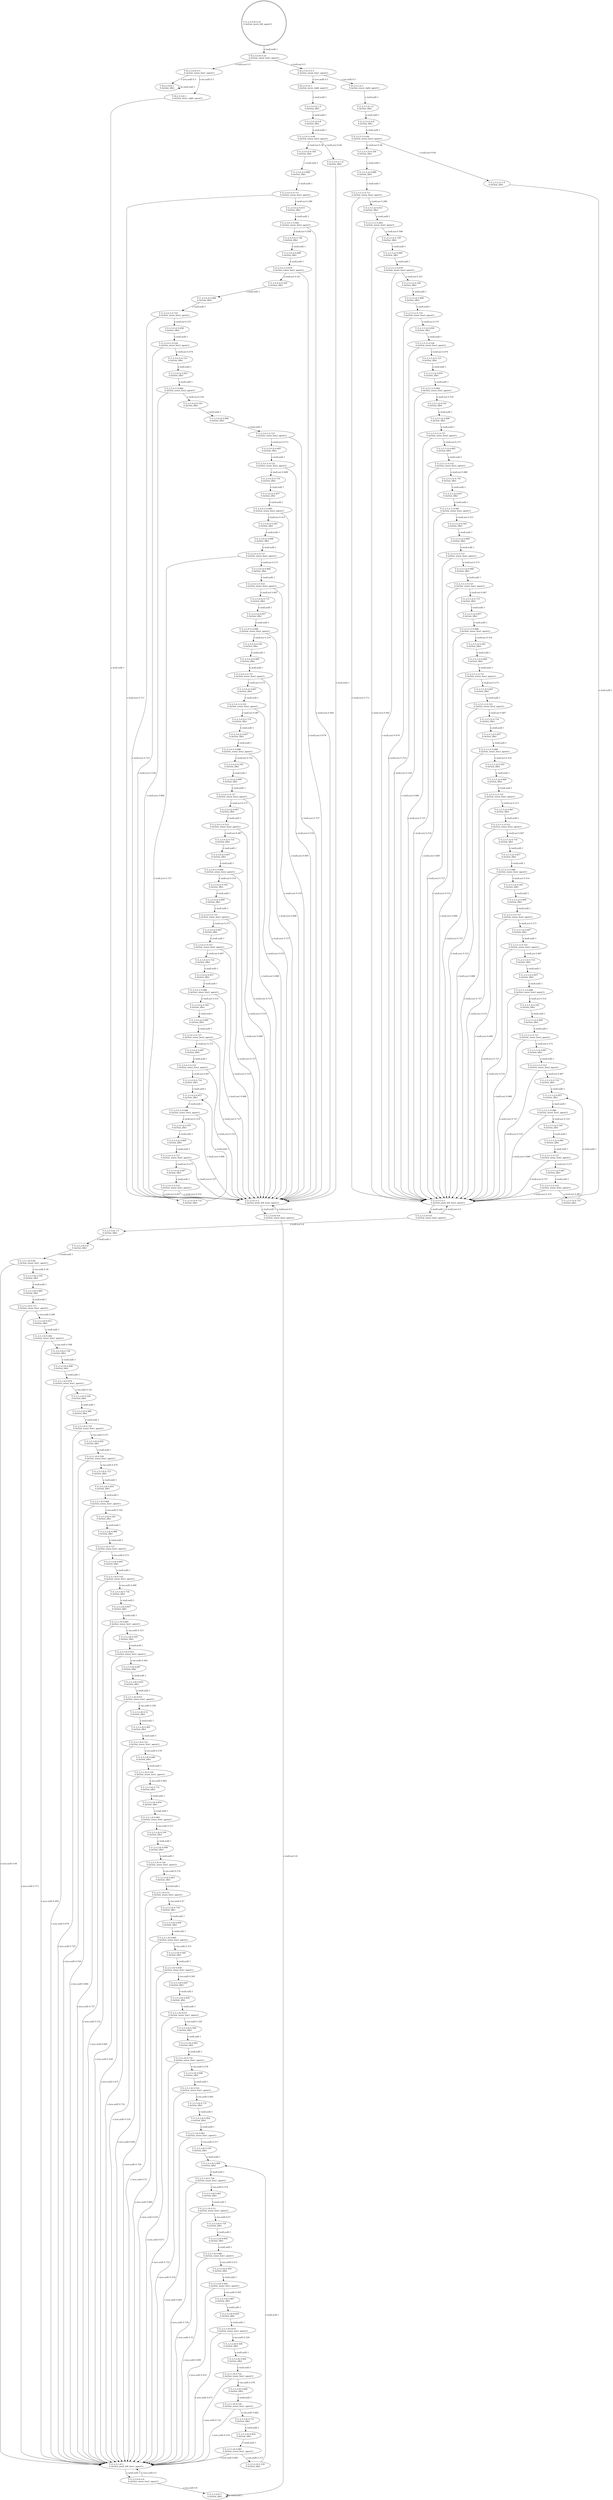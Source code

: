 digraph "G" {
root [label="Y (1,2,5,0,0) 0.25\lA (action_move_left_agent1)\l", labeljust="l", shape=doublecircle];
x0row61 [label="Y (1,2,5,1,0) 1\lA (action_push_left_box1_agent1)\l"];
x0row62 [label="Y (1,2,5,5,0) 0.556\lA (action_idle)\l"];
x0row53 [label="Y (1,2,5,1,0) 0.64\lA (action_sense_box1_agent1)\l"];
x0row1198 [label="Y (1,2,5,0,1) 0.533\lA (action_sense_box2_agent1)\l"];
x0row1202 [label="Y (1,2,5,0,5) 0.715\lA (action_idle)\l"];
x0row1215 [label="Y (1,2,5,0,2) 0.857\lA (action_idle)\l"];
x0row1120 [label="Y (1,2,5,0,1) 0.532\lA (action_sense_box2_agent1)\l"];
x0row1124 [label="Y (1,2,5,0,5) 0.716\lA (action_idle)\l"];
x0row73 [label="Y (1,2,5,0,0) 0.8\lA (action_sense_box1_agent1)\l"];
x0row1227 [label="Y (1,2,5,0,1) 0.686\lA (action_sense_box2_agent1)\l"];
x0row1231 [label="Y (1,2,5,0,2) 0.545\lA (action_idle)\l"];
x0row1244 [label="Y (1,2,5,0,2) 0.909\lA (action_idle)\l"];
x0row1 [label="Y (0,2,5,0,0) 0.25\lA (action_sense_box2_agent1)\l"];
x0row42 [label="Y (1,2,5,5,0) 1.0\lA (action_idle)\l"];
x0row43 [label="Y (1,2,5,2,0) 0.8\lA (action_idle)\l"];
x0row1280 [label="Y (1,2,5,0,5) 0.714\lA (action_idle)\l"];
x0row1293 [label="Y (1,2,5,0,2) 0.857\lA (action_idle)\l"];
x0row1305 [label="Y (1,2,5,0,1) 0.686\lA (action_sense_box2_agent1)\l"];
x0row1309 [label="Y (1,2,5,0,2) 0.545\lA (action_idle)\l"];
x0row1256 [label="Y (1,2,5,0,1) 0.727\lA (action_sense_box2_agent1)\l"];
x0row1260 [label="Y (1,2,5,0,2) 0.667\lA (action_idle)\l"];
x0row1276 [label="Y (1,2,5,0,1) 0.533\lA (action_sense_box2_agent1)\l"];
x0row133 [label="Y (1,2,5,5,0) 0.758\lA (action_idle)\l"];
x0row142 [label="Y (1,2,5,2,0) 0.848\lA (action_idle)\l"];
x0row679 [label="Y (1,2,5,2,0) 0.663\lA (action_idle)\l"];
x0row691 [label="Y (1,2,5,1,0) 0.53\lA (action_sense_box1_agent1)\l"];
x0row289 [label="Y (1,2,5,5,0) 0.716\lA (action_idle)\l"];
x0row298 [label="Y (1,2,5,2,0) 0.857\lA (action_idle)\l"];
x0row1322 [label="Y (1,2,5,0,2) 0.909\lA (action_idle)\l"];
x0row1334 [label="Y (1,2,5,0,1) 0.727\lA (action_sense_box2_agent1)\l"];
x0row1338 [label="Y (1,2,5,0,2) 0.667\lA (action_idle)\l"];
x0row1354 [label="Y (1,2,5,0,1) 0.533\lA (action_sense_box2_agent1)\l"];
x0row1358 [label="Y (1,2,5,0,5) 0.714\lA (action_idle)\l"];
x0row1371 [label="Y (1,2,5,0,2) 0.857\lA (action_idle)\l"];
x0row1383 [label="Y (1,2,5,0,1) 0.686\lA (action_sense_box2_agent1)\l"];
x0row1387 [label="Y (1,2,5,0,2) 0.545\lA (action_idle)\l"];
x0row1400 [label="Y (1,2,5,0,2) 0.909\lA (action_idle)\l"];
x0row1412 [label="Y (1,2,5,0,1) 0.727\lA (action_sense_box2_agent1)\l"];
x0row1416 [label="Y (1,2,5,0,2) 0.667\lA (action_idle)\l"];
x0row1432 [label="Y (1,2,5,0,1) 0.533\lA (action_sense_box2_agent1)\l"];
x0row1436 [label="Y (1,2,5,0,5) 0.714\lA (action_idle)\l"];
x0row1449 [label="Y (1,2,5,0,2) 0.857\lA (action_idle)\l"];
x0row1461 [label="Y (1,2,5,0,1) 0.686\lA (action_sense_box2_agent1)\l"];
x0row1465 [label="Y (1,2,5,0,2) 0.545\lA (action_idle)\l"];
x0row1478 [label="Y (1,2,5,0,2) 0.909\lA (action_idle)\l"];
x0row1490 [label="Y (1,2,5,0,1) 0.727\lA (action_sense_box2_agent1)\l"];
x0row1494 [label="Y (1,2,5,0,2) 0.667\lA (action_idle)\l"];
x0row1510 [label="Y (1,2,5,0,1) 0.533\lA (action_sense_box2_agent1)\l"];
x0row1514 [label="Y (1,2,5,0,5) 0.714\lA (action_idle)\l"];
x0row1527 [label="Y (1,2,5,0,2) 0.857\lA (action_idle)\l"];
x0row1538 [label="Y (1,2,5,0,1) 0.686\lA (action_sense_box2_agent1)\l"];
x0row1542 [label="Y (1,2,5,0,2) 0.545\lA (action_idle)\l"];
x0row1555 [label="Y (1,2,5,0,2) 0.909\lA (action_idle)\l"];
x0row1566 [label="Y (1,2,5,0,1) 0.727\lA (action_sense_box2_agent1)\l"];
x0row1570 [label="Y (1,2,5,0,2) 0.667\lA (action_idle)\l"];
x0row1585 [label="Y (1,2,5,0,1) 0.533\lA (action_sense_box2_agent1)\l"];
x0row1589 [label="Y (1,2,5,0,5) 0.714\lA (action_idle)\l"];
x0row1613 [label="Y (1,2,5,5,5) 1.0\lA (action_idle)\l"];
x0row1618 [label="Y (1,2,5,5,2) 0.8\lA (action_idle)\l"];
x0row1629 [label="Y (1,2,5,5,1) 0.64\lA (action_sense_box2_agent1)\l"];
x0row1634 [label="Y (1,2,5,5,1) 1\lA (action_push_left_box2_agent1)\l"];
x0row1635 [label="Y (1,2,5,5,5) 0.556\lA (action_idle)\l"];
x0row1680 [label="Y (1,2,5,5,1) 0.711\lA (action_sense_box2_agent1)\l"];
x0row1721 [label="Y (1,2,5,5,2) 0.848\lA (action_idle)\l"];
x0row1734 [label="Y (1,2,5,5,1) 0.679\lA (action_sense_box2_agent1)\l"];
x0row1739 [label="Y (1,2,5,5,2) 0.528\lA (action_idle)\l"];
x0row1685 [label="Y (1,2,5,5,2) 0.615\lA (action_idle)\l"];
x0row1702 [label="Y (1,2,5,5,1) 0.492\lA (action_sense_box2_agent1)\l"];
x0row1707 [label="Y (1,2,5,5,5) 0.758\lA (action_idle)\l"];
x0row1649 [label="Y (1,2,5,5,0) 0.8\lA (action_sense_box2_agent1)\l"];
x0row1667 [label="Y (1,2,5,5,2) 0.889\lA (action_idle)\l"];
x0row1753 [label="Y (1,2,5,5,2) 0.906\lA (action_idle)\l"];
x0row1766 [label="Y (1,2,5,5,1) 0.725\lA (action_sense_box2_agent1)\l"];
x0row1771 [label="Y (1,2,5,5,2) 0.658\lA (action_idle)\l"];
x0row1788 [label="Y (1,2,5,5,1) 0.526\lA (action_sense_box2_agent1)\l"];
x0row1807 [label="Y (1,2,5,5,2) 0.855\lA (action_idle)\l"];
x0row1820 [label="Y (1,2,5,5,1) 0.684\lA (action_sense_box2_agent1)\l"];
x0row1852 [label="Y (1,2,5,5,1) 0.727\lA (action_sense_box2_agent1)\l"];
x0row1857 [label="Y (1,2,5,5,2) 0.665\lA (action_idle)\l"];
x0row1874 [label="Y (1,2,5,5,1) 0.532\lA (action_sense_box2_agent1)\l"];
x0row1879 [label="Y (1,2,5,5,5) 0.716\lA (action_idle)\l"];
x0row1825 [label="Y (1,2,5,5,2) 0.542\lA (action_idle)\l"];
x0row1839 [label="Y (1,2,5,5,2) 0.908\lA (action_idle)\l"];
x0row1793 [label="Y (1,2,5,5,5) 0.723\lA (action_idle)\l"];
x0row1893 [label="Y (1,2,5,5,2) 0.857\lA (action_idle)\l"];
x0row1906 [label="Y (1,2,5,5,1) 0.685\lA (action_sense_box2_agent1)\l"];
x0row1911 [label="Y (1,2,5,5,2) 0.545\lA (action_idle)\l"];
x0row1960 [label="Y (1,2,5,5,1) 0.533\lA (action_sense_box2_agent1)\l"];
x0row1992 [label="Y (1,2,5,5,1) 0.686\lA (action_sense_box2_agent1)\l"];
x0row1997 [label="Y (1,2,5,5,2) 0.545\lA (action_idle)\l"];
x0row2011 [label="Y (1,2,5,5,2) 0.909\lA (action_idle)\l"];
x0row2024 [label="Y (1,2,5,5,1) 0.727\lA (action_sense_box2_agent1)\l"];
x0row1965 [label="Y (1,2,5,5,5) 0.715\lA (action_idle)\l"];
x0row1979 [label="Y (1,2,5,5,2) 0.857\lA (action_idle)\l"];
x0row1925 [label="Y (1,2,5,5,2) 0.909\lA (action_idle)\l"];
x0row1938 [label="Y (1,2,5,5,1) 0.727\lA (action_sense_box2_agent1)\l"];
x0row1943 [label="Y (1,2,5,5,2) 0.666\lA (action_idle)\l"];
x0row2029 [label="Y (1,2,5,5,2) 0.667\lA (action_idle)\l"];
x0row2046 [label="Y (1,2,5,5,1) 0.533\lA (action_sense_box2_agent1)\l"];
x0row2065 [label="Y (1,2,5,5,2) 0.857\lA (action_idle)\l"];
x0row2078 [label="Y (1,2,5,5,1) 0.686\lA (action_sense_box2_agent1)\l"];
x0row2083 [label="Y (1,2,5,5,2) 0.545\lA (action_idle)\l"];
x0row2132 [label="Y (1,2,5,5,1) 0.533\lA (action_sense_box2_agent1)\l"];
x0row2164 [label="Y (1,2,5,5,1) 0.686\lA (action_sense_box2_agent1)\l"];
x0row2169 [label="Y (1,2,5,5,2) 0.545\lA (action_idle)\l"];
x0row2183 [label="Y (1,2,5,5,2) 0.909\lA (action_idle)\l"];
x0row2196 [label="Y (1,2,5,5,1) 0.727\lA (action_sense_box2_agent1)\l"];
x0row2137 [label="Y (1,2,5,5,5) 0.714\lA (action_idle)\l"];
x0row2151 [label="Y (1,2,5,5,2) 0.857\lA (action_idle)\l"];
x0row2097 [label="Y (1,2,5,5,2) 0.909\lA (action_idle)\l"];
x0row2110 [label="Y (1,2,5,5,1) 0.727\lA (action_sense_box2_agent1)\l"];
x0row2115 [label="Y (1,2,5,5,2) 0.667\lA (action_idle)\l"];
x0row2201 [label="Y (1,2,5,5,2) 0.667\lA (action_idle)\l"];
x0row2218 [label="Y (1,2,5,5,1) 0.533\lA (action_sense_box2_agent1)\l"];
x0row2223 [label="Y (1,2,5,5,5) 0.714\lA (action_idle)\l"];
x0row2237 [label="Y (1,2,5,5,2) 0.857\lA (action_idle)\l"];
x0row2250 [label="Y (1,2,5,5,1) 0.686\lA (action_sense_box2_agent1)\l"];
x0row2255 [label="Y (1,2,5,5,2) 0.545\lA (action_idle)\l"];
x0row2304 [label="Y (1,2,5,5,1) 0.533\lA (action_sense_box2_agent1)\l"];
x0row2309 [label="Y (1,2,5,5,5) 0.714\lA (action_idle)\l"];
x0row2335 [label="Y (1,2,5,5,1) 0.686\lA (action_sense_box2_agent1)\l"];
x0row2340 [label="Y (1,2,5,5,2) 0.545\lA (action_idle)\l"];
x0row2354 [label="Y (1,2,5,5,2) 0.909\lA (action_idle)\l"];
x0row2366 [label="Y (1,2,5,5,1) 0.727\lA (action_sense_box2_agent1)\l"];
x0row2323 [label="Y (1,2,5,5,2) 0.857\lA (action_idle)\l"];
x0row2269 [label="Y (1,2,5,5,2) 0.909\lA (action_idle)\l"];
x0row2282 [label="Y (1,2,5,5,1) 0.727\lA (action_sense_box2_agent1)\l"];
x0row2287 [label="Y (1,2,5,5,2) 0.667\lA (action_idle)\l"];
x0row2371 [label="Y (1,2,5,5,2) 0.667\lA (action_idle)\l"];
x0row2387 [label="Y (1,2,5,5,1) 0.533\lA (action_sense_box2_agent1)\l"];
x0row2392 [label="Y (1,2,5,5,5) 0.714\lA (action_idle)\l"];
x0row1137 [label="Y (1,2,5,0,2) 0.857\lA (action_idle)\l"];
x0row1149 [label="Y (1,2,5,0,1) 0.685\lA (action_sense_box2_agent1)\l"];
x0row1153 [label="Y (1,2,5,0,2) 0.545\lA (action_idle)\l"];
x0row699 [label="Y (1,2,5,5,0) 0.718\lA (action_idle)\l"];
x0row708 [label="Y (1,2,5,2,0) 0.856\lA (action_idle)\l"];
x0row964 [label="Y (1,2,5,0,1) 0.492\lA (action_sense_box2_agent1)\l"];
x0row968 [label="Y (1,2,5,0,5) 0.758\lA (action_idle)\l"];
x0row720 [label="Y (1,2,5,1,0) 0.685\lA (action_sense_box1_agent1)\l"];
x0row728 [label="Y (1,2,5,2,0) 0.544\lA (action_idle)\l"];
x0row740 [label="Y (1,2,5,5,0) 0.456\lA (action_sense_box1_agent1)\l"];
x0row748 [label="Y (1,2,5,5,0) 0.807\lA (action_idle)\l"];
x0row757 [label="Y (1,2,5,2,0) 0.839\lA (action_idle)\l"];
x0row769 [label="Y (1,2,5,1,0) 0.671\lA (action_sense_box1_agent1)\l"];
x0row777 [label="Y (1,2,5,2,0) 0.509\lA (action_idle)\l"];
x0row786 [label="Y (1,2,5,2,0) 0.902\lA (action_idle)\l"];
x0row981 [label="Y (1,2,5,0,2) 0.848\lA (action_idle)\l"];
x0row993 [label="Y (1,2,5,0,1) 0.679\lA (action_sense_box2_agent1)\l"];
x0row997 [label="Y (1,2,5,0,2) 0.528\lA (action_idle)\l"];
x0row1010 [label="Y (1,2,5,0,2) 0.906\lA (action_idle)\l"];
x0row797 [label="Y (1,2,5,1,0) 0.722\lA (action_sense_box1_agent1)\l"];
x0row805 [label="Y (1,2,5,2,0) 0.648\lA (action_idle)\l"];
x0row870 [label="Y (0,2,5,0,5) 1\lA (action_move_right_agent1)\l"];
x0row105 [label="Y (1,2,5,1,0) 0.711\lA (action_sense_box1_agent1)\l"];
x0row113 [label="Y (1,2,5,2,0) 0.615\lA (action_idle)\l"];
x0row125 [label="Y (1,2,5,1,0) 0.492\lA (action_sense_box1_agent1)\l"];
x0row23 [label="Y (0,2,5,0,0) 1\lA (action_idle)\l"];
x0row24 [label="Y (0,2,5,5,0) 1\lA (action_move_right_agent1)\l"];
x0row35 [label="Y (1,2,5,0,0) 1\lA (action_idle)\l"];
x0row12 [label="Y (0,2,5,0,0) 0.5\lA (action_sense_box1_agent1)\l"];
x0row13 [label="Y (0,2,5,0,5) 0.5\lA (action_sense_box1_agent1)\l"];
x0row269 [label="Y (1,2,5,2,0) 0.665\lA (action_idle)\l"];
x0row281 [label="Y (1,2,5,1,0) 0.532\lA (action_sense_box1_agent1)\l"];
x0row240 [label="Y (1,2,5,2,0) 0.542\lA (action_idle)\l"];
x0row249 [label="Y (1,2,5,2,0) 0.908\lA (action_idle)\l"];
x0row454 [label="Y (1,2,5,2,0) 0.908\lA (action_idle)\l"];
x0row220 [label="Y (1,2,5,2,0) 0.855\lA (action_idle)\l"];
x0row232 [label="Y (1,2,5,1,0) 0.684\lA (action_sense_box1_agent1)\l"];
x0row1100 [label="Y (1,2,5,0,1) 0.727\lA (action_sense_box2_agent1)\l"];
x0row1104 [label="Y (1,2,5,0,2) 0.665\lA (action_idle)\l"];
x0row154 [label="Y (1,2,5,1,0) 0.679\lA (action_sense_box1_agent1)\l"];
x0row162 [label="Y (1,2,5,2,0) 0.528\lA (action_idle)\l"];
x0row310 [label="Y (1,2,5,1,0) 0.685\lA (action_sense_box1_agent1)\l"];
x0row318 [label="Y (1,2,5,2,0) 0.545\lA (action_idle)\l"];
x0row330 [label="Y (1,2,5,5,0) 0.455\lA (action_sense_box1_agent1)\l"];
x0row338 [label="Y (1,2,5,5,0) 0.807\lA (action_idle)\l"];
x0row347 [label="Y (1,2,5,2,0) 0.839\lA (action_idle)\l"];
x0row359 [label="Y (1,2,5,1,0) 0.671\lA (action_sense_box1_agent1)\l"];
x0row367 [label="Y (1,2,5,2,0) 0.51\lA (action_idle)\l"];
x0row376 [label="Y (1,2,5,2,0) 0.902\lA (action_idle)\l"];
x0row388 [label="Y (1,2,5,1,0) 0.722\lA (action_sense_box1_agent1)\l"];
x0row396 [label="Y (1,2,5,2,0) 0.648\lA (action_idle)\l"];
x0row408 [label="Y (1,2,5,1,0) 0.518\lA (action_sense_box1_agent1)\l"];
x0row203 [label="Y (1,2,5,1,0) 0.526\lA (action_sense_box1_agent1)\l"];
x0row211 [label="Y (1,2,5,5,0) 0.723\lA (action_idle)\l"];
x0row416 [label="Y (1,2,5,5,0) 0.731\lA (action_idle)\l"];
x0row425 [label="Y (1,2,5,2,0) 0.854\lA (action_idle)\l"];
x0row171 [label="Y (1,2,5,2,0) 0.906\lA (action_idle)\l"];
x0row437 [label="Y (1,2,5,1,0) 0.683\lA (action_sense_box1_agent1)\l"];
x0row445 [label="Y (1,2,5,2,0) 0.539\lA (action_idle)\l"];
x0row93 [label="Y (1,2,5,2,0) 0.889\lA (action_idle)\l"];
x0row261 [label="Y (1,2,5,1,0) 0.727\lA (action_sense_box1_agent1)\l"];
x0row183 [label="Y (1,2,5,1,0) 0.725\lA (action_sense_box1_agent1)\l"];
x0row191 [label="Y (1,2,5,2,0) 0.658\lA (action_idle)\l"];
x0row466 [label="Y (1,2,5,1,0) 0.726\lA (action_sense_box1_agent1)\l"];
x0row474 [label="Y (1,2,5,2,0) 0.663\lA (action_idle)\l"];
x0row486 [label="Y (1,2,5,1,0) 0.53\lA (action_sense_box1_agent1)\l"];
x0row494 [label="Y (1,2,5,5,0) 0.718\lA (action_idle)\l"];
x0row503 [label="Y (1,2,5,2,0) 0.856\lA (action_idle)\l"];
x0row515 [label="Y (1,2,5,1,0) 0.685\lA (action_sense_box1_agent1)\l"];
x0row523 [label="Y (1,2,5,2,0) 0.544\lA (action_idle)\l"];
x0row535 [label="Y (1,2,5,5,0) 0.456\lA (action_sense_box1_agent1)\l"];
x0row543 [label="Y (1,2,5,5,0) 0.807\lA (action_idle)\l"];
x0row552 [label="Y (1,2,5,2,0) 0.839\lA (action_idle)\l"];
x0row564 [label="Y (1,2,5,1,0) 0.671\lA (action_sense_box1_agent1)\l"];
x0row572 [label="Y (1,2,5,2,0) 0.509\lA (action_idle)\l"];
x0row581 [label="Y (1,2,5,2,0) 0.902\lA (action_idle)\l"];
x0row593 [label="Y (1,2,5,1,0) 0.722\lA (action_sense_box1_agent1)\l"];
x0row601 [label="Y (1,2,5,2,0) 0.648\lA (action_idle)\l"];
x0row898 [label="Y (1,2,5,0,1) 0.64\lA (action_sense_box2_agent1)\l"];
x0row902 [label="Y (1,2,5,0,1) 1\lA (action_push_left_box2_agent1)\l"];
x0row903 [label="Y (1,2,5,0,5) 0.556\lA (action_idle)\l"];
x0row916 [label="Y (1,2,5,0,0) 0.8\lA (action_sense_box2_agent1)\l"];
x0row613 [label="Y (1,2,5,1,0) 0.518\lA (action_sense_box1_agent1)\l"];
x0row621 [label="Y (1,2,5,5,0) 0.731\lA (action_idle)\l"];
x0row630 [label="Y (1,2,5,2,0) 0.854\lA (action_idle)\l"];
x0row932 [label="Y (1,2,5,0,2) 0.889\lA (action_idle)\l"];
x0row944 [label="Y (1,2,5,0,1) 0.711\lA (action_sense_box2_agent1)\l"];
x0row948 [label="Y (1,2,5,0,2) 0.615\lA (action_idle)\l"];
x0row1088 [label="Y (1,2,5,0,2) 0.908\lA (action_idle)\l"];
x0row642 [label="Y (1,2,5,1,0) 0.683\lA (action_sense_box1_agent1)\l"];
x0row650 [label="Y (1,2,5,2,0) 0.539\lA (action_idle)\l"];
x0row659 [label="Y (1,2,5,2,0) 0.908\lA (action_idle)\l"];
x0row671 [label="Y (1,2,5,1,0) 0.726\lA (action_sense_box1_agent1)\l"];
x0row1022 [label="Y (1,2,5,0,1) 0.725\lA (action_sense_box2_agent1)\l"];
x0row1026 [label="Y (1,2,5,0,2) 0.658\lA (action_idle)\l"];
x0row2051 [label="Y (1,2,5,5,5) 0.714\lA (action_idle)\l"];
x0row1042 [label="Y (1,2,5,0,1) 0.526\lA (action_sense_box2_agent1)\l"];
x0row817 [label="Y (1,2,5,1,0) 0.518\lA (action_sense_box1_agent1)\l"];
x0row825 [label="Y (1,2,5,5,0) 0.731\lA (action_idle)\l"];
x0row834 [label="Y (1,2,5,2,0) 0.854\lA (action_idle)\l"];
x0row1046 [label="Y (1,2,5,0,5) 0.723\lA (action_idle)\l"];
x0row1059 [label="Y (1,2,5,0,2) 0.855\lA (action_idle)\l"];
x0row845 [label="Y (1,2,5,1,0) 0.683\lA (action_sense_box1_agent1)\l"];
x0row852 [label="Y (1,2,5,2,0) 0.539\lA (action_idle)\l"];
x0row871 [label="Y (0,2,5,5,5) 1\lA (action_move_right_agent1)\l"];
x0row884 [label="Y (1,2,5,0,5) 1.0\lA (action_idle)\l"];
x0row888 [label="Y (1,2,5,0,2) 0.8\lA (action_idle)\l"];
x0row1071 [label="Y (1,2,5,0,1) 0.684\lA (action_sense_box2_agent1)\l"];
x0row1075 [label="Y (1,2,5,0,2) 0.542\lA (action_idle)\l"];
x0row1166 [label="Y (1,2,5,0,2) 0.909\lA (action_idle)\l"];
x0row1178 [label="Y (1,2,5,0,1) 0.727\lA (action_sense_box2_agent1)\l"];
x0row1182 [label="Y (1,2,5,0,2) 0.666\lA (action_idle)\l"];
x0row902_noop_0 [label="Y (1,2,5,0,1) 1.0\lA (action_idle)\l"];
x0row1634_noop_0 [label="Y (1,2,5,5,1) 1.0\lA (action_idle)\l"];
root -> x0row1  [key=0, label="o (null,null) 1\l"];
x0row61 -> x0row73  [key=0, label="o (null,null) 1\l"];
x0row62 -> x0row93  [key=0, label="o (null,null) 1\l"];
x0row53 -> x0row61  [key=0, label="o (yes,null) 0.64\l"];
x0row53 -> x0row62  [key=0, label="o (no,null) 0.36\l"];
x0row1198 -> x0row902  [key=0, label="o (null,yes) 0.533\l"];
x0row1198 -> x0row1202  [key=0, label="o (null,no) 0.467\l"];
x0row1202 -> x0row1215  [key=0, label="o (null,null) 1\l"];
x0row1215 -> x0row1227  [key=0, label="o (null,null) 1\l"];
x0row1120 -> x0row902  [key=0, label="o (null,yes) 0.532\l"];
x0row1120 -> x0row1124  [key=0, label="o (null,no) 0.468\l"];
x0row1124 -> x0row1137  [key=0, label="o (null,null) 1\l"];
x0row73 -> x0row61  [key=0, label="o (yes,null) 0.2\l"];
x0row73 -> x0row35  [key=0, label="o (no,null) 0.8\l"];
x0row1227 -> x0row902  [key=0, label="o (null,yes) 0.686\l"];
x0row1227 -> x0row1231  [key=0, label="o (null,no) 0.314\l"];
x0row1231 -> x0row1244  [key=0, label="o (null,null) 1\l"];
x0row1244 -> x0row1256  [key=0, label="o (null,null) 1\l"];
x0row1 -> x0row12  [key=0, label="o (null,yes) 0.5\l"];
x0row1 -> x0row13  [key=0, label="o (null,no) 0.5\l"];
x0row42 -> x0row43  [key=0, label="o (null,null) 1\l"];
x0row43 -> x0row53  [key=0, label="o (null,null) 1\l"];
x0row1280 -> x0row1293  [key=0, label="o (null,null) 1\l"];
x0row1293 -> x0row1305  [key=0, label="o (null,null) 1\l"];
x0row1305 -> x0row902  [key=0, label="o (null,yes) 0.686\l"];
x0row1305 -> x0row1309  [key=0, label="o (null,no) 0.314\l"];
x0row1309 -> x0row1322  [key=0, label="o (null,null) 1\l"];
x0row1256 -> x0row902  [key=0, label="o (null,yes) 0.727\l"];
x0row1256 -> x0row1260  [key=0, label="o (null,no) 0.273\l"];
x0row1260 -> x0row1276  [key=0, label="o (null,null) 1\l"];
x0row1276 -> x0row902  [key=0, label="o (null,yes) 0.533\l"];
x0row1276 -> x0row1280  [key=0, label="o (null,no) 0.467\l"];
x0row133 -> x0row142  [key=0, label="o (null,null) 1\l"];
x0row142 -> x0row154  [key=0, label="o (null,null) 1\l"];
x0row679 -> x0row691  [key=0, label="o (null,null) 1\l"];
x0row691 -> x0row61  [key=0, label="o (yes,null) 0.53\l"];
x0row691 -> x0row699  [key=0, label="o (no,null) 0.47\l"];
x0row289 -> x0row298  [key=0, label="o (null,null) 1\l"];
x0row298 -> x0row310  [key=0, label="o (null,null) 1\l"];
x0row1322 -> x0row1334  [key=0, label="o (null,null) 1\l"];
x0row1334 -> x0row902  [key=0, label="o (null,yes) 0.727\l"];
x0row1334 -> x0row1338  [key=0, label="o (null,no) 0.273\l"];
x0row1338 -> x0row1354  [key=0, label="o (null,null) 1\l"];
x0row1354 -> x0row902  [key=0, label="o (null,yes) 0.533\l"];
x0row1354 -> x0row1358  [key=0, label="o (null,no) 0.467\l"];
x0row1358 -> x0row1371  [key=0, label="o (null,null) 1\l"];
x0row1371 -> x0row1383  [key=0, label="o (null,null) 1\l"];
x0row1383 -> x0row902  [key=0, label="o (null,yes) 0.686\l"];
x0row1383 -> x0row1387  [key=0, label="o (null,no) 0.314\l"];
x0row1387 -> x0row1400  [key=0, label="o (null,null) 1\l"];
x0row1400 -> x0row1412  [key=0, label="o (null,null) 1\l"];
x0row1412 -> x0row902  [key=0, label="o (null,yes) 0.727\l"];
x0row1412 -> x0row1416  [key=0, label="o (null,no) 0.273\l"];
x0row1416 -> x0row1432  [key=0, label="o (null,null) 1\l"];
x0row1432 -> x0row902  [key=0, label="o (null,yes) 0.533\l"];
x0row1432 -> x0row1436  [key=0, label="o (null,no) 0.467\l"];
x0row1436 -> x0row1449  [key=0, label="o (null,null) 1\l"];
x0row1449 -> x0row1461  [key=0, label="o (null,null) 1\l"];
x0row1461 -> x0row902  [key=0, label="o (null,yes) 0.686\l"];
x0row1461 -> x0row1465  [key=0, label="o (null,no) 0.314\l"];
x0row1465 -> x0row1478  [key=0, label="o (null,null) 1\l"];
x0row1478 -> x0row1490  [key=0, label="o (null,null) 1\l"];
x0row1490 -> x0row902  [key=0, label="o (null,yes) 0.727\l"];
x0row1490 -> x0row1494  [key=0, label="o (null,no) 0.273\l"];
x0row1494 -> x0row1510  [key=0, label="o (null,null) 1\l"];
x0row1510 -> x0row902  [key=0, label="o (null,yes) 0.533\l"];
x0row1510 -> x0row1514  [key=0, label="o (null,no) 0.467\l"];
x0row1514 -> x0row1527  [key=0, label="o (null,null) 1\l"];
x0row1527 -> x0row1538  [key=0, label="o (null,null) 1\l"];
x0row1538 -> x0row902  [key=0, label="o (null,yes) 0.686\l"];
x0row1538 -> x0row1542  [key=0, label="o (null,no) 0.314\l"];
x0row1542 -> x0row1555  [key=0, label="o (null,null) 1\l"];
x0row1555 -> x0row1566  [key=0, label="o (null,null) 1\l"];
x0row1566 -> x0row902  [key=0, label="o (null,yes) 0.727\l"];
x0row1566 -> x0row1570  [key=0, label="o (null,no) 0.273\l"];
x0row1570 -> x0row1585  [key=0, label="o (null,null) 1\l"];
x0row1585 -> x0row902  [key=0, label="o (null,yes) 0.533\l"];
x0row1585 -> x0row1589  [key=0, label="o (null,no) 0.467\l"];
x0row1589 -> x0row1527  [key=0, label="o (null,null) 1\l"];
x0row1613 -> x0row1618  [key=0, label="o (null,null) 1\l"];
x0row1618 -> x0row1629  [key=0, label="o (null,null) 1\l"];
x0row1629 -> x0row1635  [key=0, label="o (null,no) 0.36\l"];
x0row1629 -> x0row1634_noop_0  [key=0, label="o (null,yes) 0.64\l"];
x0row1634 -> x0row1649  [key=0, label="o (null,null) 1\l"];
x0row1635 -> x0row1667  [key=0, label="o (null,null) 1\l"];
x0row1680 -> x0row1634  [key=0, label="o (null,yes) 0.711\l"];
x0row1680 -> x0row1685  [key=0, label="o (null,no) 0.289\l"];
x0row1721 -> x0row1734  [key=0, label="o (null,null) 1\l"];
x0row1734 -> x0row1634  [key=0, label="o (null,yes) 0.679\l"];
x0row1734 -> x0row1739  [key=0, label="o (null,no) 0.321\l"];
x0row1739 -> x0row1753  [key=0, label="o (null,null) 1\l"];
x0row1685 -> x0row1702  [key=0, label="o (null,null) 1\l"];
x0row1702 -> x0row1634  [key=0, label="o (null,yes) 0.492\l"];
x0row1702 -> x0row1707  [key=0, label="o (null,no) 0.508\l"];
x0row1707 -> x0row1721  [key=0, label="o (null,null) 1\l"];
x0row1649 -> x0row1634  [key=0, label="o (null,yes) 0.2\l"];
x0row1649 -> x0row42  [key=0, label="o (null,no) 0.8\l"];
x0row1667 -> x0row1680  [key=0, label="o (null,null) 1\l"];
x0row1753 -> x0row1766  [key=0, label="o (null,null) 1\l"];
x0row1766 -> x0row1634  [key=0, label="o (null,yes) 0.725\l"];
x0row1766 -> x0row1771  [key=0, label="o (null,no) 0.275\l"];
x0row1771 -> x0row1788  [key=0, label="o (null,null) 1\l"];
x0row1788 -> x0row1634  [key=0, label="o (null,yes) 0.526\l"];
x0row1788 -> x0row1793  [key=0, label="o (null,no) 0.474\l"];
x0row1807 -> x0row1820  [key=0, label="o (null,null) 1\l"];
x0row1820 -> x0row1634  [key=0, label="o (null,yes) 0.684\l"];
x0row1820 -> x0row1825  [key=0, label="o (null,no) 0.316\l"];
x0row1852 -> x0row1634  [key=0, label="o (null,yes) 0.727\l"];
x0row1852 -> x0row1857  [key=0, label="o (null,no) 0.273\l"];
x0row1857 -> x0row1874  [key=0, label="o (null,null) 1\l"];
x0row1874 -> x0row1634  [key=0, label="o (null,yes) 0.532\l"];
x0row1874 -> x0row1879  [key=0, label="o (null,no) 0.468\l"];
x0row1879 -> x0row1893  [key=0, label="o (null,null) 1\l"];
x0row1825 -> x0row1839  [key=0, label="o (null,null) 1\l"];
x0row1839 -> x0row1852  [key=0, label="o (null,null) 1\l"];
x0row1793 -> x0row1807  [key=0, label="o (null,null) 1\l"];
x0row1893 -> x0row1906  [key=0, label="o (null,null) 1\l"];
x0row1906 -> x0row1634  [key=0, label="o (null,yes) 0.685\l"];
x0row1906 -> x0row1911  [key=0, label="o (null,no) 0.315\l"];
x0row1911 -> x0row1925  [key=0, label="o (null,null) 1\l"];
x0row1960 -> x0row1634  [key=0, label="o (null,yes) 0.533\l"];
x0row1960 -> x0row1965  [key=0, label="o (null,no) 0.467\l"];
x0row1992 -> x0row1634  [key=0, label="o (null,yes) 0.686\l"];
x0row1992 -> x0row1997  [key=0, label="o (null,no) 0.314\l"];
x0row1997 -> x0row2011  [key=0, label="o (null,null) 1\l"];
x0row2011 -> x0row2024  [key=0, label="o (null,null) 1\l"];
x0row2024 -> x0row1634  [key=0, label="o (null,yes) 0.727\l"];
x0row2024 -> x0row2029  [key=0, label="o (null,no) 0.273\l"];
x0row1965 -> x0row1979  [key=0, label="o (null,null) 1\l"];
x0row1979 -> x0row1992  [key=0, label="o (null,null) 1\l"];
x0row1925 -> x0row1938  [key=0, label="o (null,null) 1\l"];
x0row1938 -> x0row1634  [key=0, label="o (null,yes) 0.727\l"];
x0row1938 -> x0row1943  [key=0, label="o (null,no) 0.273\l"];
x0row1943 -> x0row1960  [key=0, label="o (null,null) 1\l"];
x0row2029 -> x0row2046  [key=0, label="o (null,null) 1\l"];
x0row2046 -> x0row1634  [key=0, label="o (null,yes) 0.533\l"];
x0row2046 -> x0row2051  [key=0, label="o (null,no) 0.467\l"];
x0row2065 -> x0row2078  [key=0, label="o (null,null) 1\l"];
x0row2078 -> x0row1634  [key=0, label="o (null,yes) 0.686\l"];
x0row2078 -> x0row2083  [key=0, label="o (null,no) 0.314\l"];
x0row2083 -> x0row2097  [key=0, label="o (null,null) 1\l"];
x0row2132 -> x0row1634  [key=0, label="o (null,yes) 0.533\l"];
x0row2132 -> x0row2137  [key=0, label="o (null,no) 0.467\l"];
x0row2164 -> x0row1634  [key=0, label="o (null,yes) 0.686\l"];
x0row2164 -> x0row2169  [key=0, label="o (null,no) 0.314\l"];
x0row2169 -> x0row2183  [key=0, label="o (null,null) 1\l"];
x0row2183 -> x0row2196  [key=0, label="o (null,null) 1\l"];
x0row2196 -> x0row1634  [key=0, label="o (null,yes) 0.727\l"];
x0row2196 -> x0row2201  [key=0, label="o (null,no) 0.273\l"];
x0row2137 -> x0row2151  [key=0, label="o (null,null) 1\l"];
x0row2151 -> x0row2164  [key=0, label="o (null,null) 1\l"];
x0row2097 -> x0row2110  [key=0, label="o (null,null) 1\l"];
x0row2110 -> x0row1634  [key=0, label="o (null,yes) 0.727\l"];
x0row2110 -> x0row2115  [key=0, label="o (null,no) 0.273\l"];
x0row2115 -> x0row2132  [key=0, label="o (null,null) 1\l"];
x0row2201 -> x0row2218  [key=0, label="o (null,null) 1\l"];
x0row2218 -> x0row1634  [key=0, label="o (null,yes) 0.533\l"];
x0row2218 -> x0row2223  [key=0, label="o (null,no) 0.467\l"];
x0row2223 -> x0row2237  [key=0, label="o (null,null) 1\l"];
x0row2237 -> x0row2250  [key=0, label="o (null,null) 1\l"];
x0row2250 -> x0row1634  [key=0, label="o (null,yes) 0.686\l"];
x0row2250 -> x0row2255  [key=0, label="o (null,no) 0.314\l"];
x0row2255 -> x0row2269  [key=0, label="o (null,null) 1\l"];
x0row2304 -> x0row1634  [key=0, label="o (null,yes) 0.533\l"];
x0row2304 -> x0row2309  [key=0, label="o (null,no) 0.467\l"];
x0row2309 -> x0row2323  [key=0, label="o (null,null) 1\l"];
x0row2335 -> x0row1634  [key=0, label="o (null,yes) 0.686\l"];
x0row2335 -> x0row2340  [key=0, label="o (null,no) 0.314\l"];
x0row2340 -> x0row2354  [key=0, label="o (null,null) 1\l"];
x0row2354 -> x0row2366  [key=0, label="o (null,null) 1\l"];
x0row2366 -> x0row1634  [key=0, label="o (null,yes) 0.727\l"];
x0row2366 -> x0row2371  [key=0, label="o (null,no) 0.273\l"];
x0row2323 -> x0row2335  [key=0, label="o (null,null) 1\l"];
x0row2269 -> x0row2282  [key=0, label="o (null,null) 1\l"];
x0row2282 -> x0row1634  [key=0, label="o (null,yes) 0.727\l"];
x0row2282 -> x0row2287  [key=0, label="o (null,no) 0.273\l"];
x0row2287 -> x0row2304  [key=0, label="o (null,null) 1\l"];
x0row2371 -> x0row2387  [key=0, label="o (null,null) 1\l"];
x0row2387 -> x0row1634  [key=0, label="o (null,yes) 0.533\l"];
x0row2387 -> x0row2392  [key=0, label="o (null,no) 0.467\l"];
x0row2392 -> x0row2323  [key=0, label="o (null,null) 1\l"];
x0row1137 -> x0row1149  [key=0, label="o (null,null) 1\l"];
x0row1149 -> x0row902  [key=0, label="o (null,yes) 0.685\l"];
x0row1149 -> x0row1153  [key=0, label="o (null,no) 0.315\l"];
x0row1153 -> x0row1166  [key=0, label="o (null,null) 1\l"];
x0row699 -> x0row708  [key=0, label="o (null,null) 1\l"];
x0row708 -> x0row720  [key=0, label="o (null,null) 1\l"];
x0row964 -> x0row902  [key=0, label="o (null,yes) 0.492\l"];
x0row964 -> x0row968  [key=0, label="o (null,no) 0.508\l"];
x0row968 -> x0row981  [key=0, label="o (null,null) 1\l"];
x0row720 -> x0row61  [key=0, label="o (yes,null) 0.685\l"];
x0row720 -> x0row728  [key=0, label="o (no,null) 0.315\l"];
x0row728 -> x0row740  [key=0, label="o (null,null) 1\l"];
x0row740 -> x0row61  [key=0, label="o (yes,null) 0.435\l"];
x0row740 -> x0row748  [key=0, label="o (no,null) 0.565\l"];
x0row748 -> x0row757  [key=0, label="o (null,null) 1\l"];
x0row757 -> x0row769  [key=0, label="o (null,null) 1\l"];
x0row769 -> x0row61  [key=0, label="o (yes,null) 0.671\l"];
x0row769 -> x0row777  [key=0, label="o (no,null) 0.329\l"];
x0row777 -> x0row786  [key=0, label="o (null,null) 1\l"];
x0row786 -> x0row797  [key=0, label="o (null,null) 1\l"];
x0row981 -> x0row993  [key=0, label="o (null,null) 1\l"];
x0row993 -> x0row902  [key=0, label="o (null,yes) 0.679\l"];
x0row993 -> x0row997  [key=0, label="o (null,no) 0.321\l"];
x0row997 -> x0row1010  [key=0, label="o (null,null) 1\l"];
x0row1010 -> x0row1022  [key=0, label="o (null,null) 1\l"];
x0row797 -> x0row61  [key=0, label="o (yes,null) 0.722\l"];
x0row797 -> x0row805  [key=0, label="o (no,null) 0.278\l"];
x0row805 -> x0row817  [key=0, label="o (null,null) 1\l"];
x0row870 -> x0row884  [key=0, label="o (null,null) 1\l"];
x0row105 -> x0row61  [key=0, label="o (yes,null) 0.711\l"];
x0row105 -> x0row113  [key=0, label="o (no,null) 0.289\l"];
x0row113 -> x0row125  [key=0, label="o (null,null) 1\l"];
x0row125 -> x0row61  [key=0, label="o (yes,null) 0.492\l"];
x0row125 -> x0row133  [key=0, label="o (no,null) 0.508\l"];
x0row23 -> x0row23  [key=0, label="o (null,null) 1\l"];
x0row24 -> x0row42  [key=0, label="o (null,null) 1\l"];
x0row35 -> x0row35  [key=0, label="o (null,null) 1\l"];
x0row12 -> x0row23  [key=0, label="o (yes,null) 0.5\l"];
x0row12 -> x0row24  [key=0, label="o (no,null) 0.5\l"];
x0row13 -> x0row870  [key=0, label="o (yes,null) 0.5\l"];
x0row13 -> x0row871  [key=0, label="o (no,null) 0.5\l"];
x0row269 -> x0row281  [key=0, label="o (null,null) 1\l"];
x0row281 -> x0row61  [key=0, label="o (yes,null) 0.532\l"];
x0row281 -> x0row289  [key=0, label="o (no,null) 0.468\l"];
x0row240 -> x0row249  [key=0, label="o (null,null) 1\l"];
x0row249 -> x0row261  [key=0, label="o (null,null) 1\l"];
x0row454 -> x0row466  [key=0, label="o (null,null) 1\l"];
x0row220 -> x0row232  [key=0, label="o (null,null) 1\l"];
x0row232 -> x0row61  [key=0, label="o (yes,null) 0.684\l"];
x0row232 -> x0row240  [key=0, label="o (no,null) 0.316\l"];
x0row1100 -> x0row902  [key=0, label="o (null,yes) 0.727\l"];
x0row1100 -> x0row1104  [key=0, label="o (null,no) 0.273\l"];
x0row1104 -> x0row1120  [key=0, label="o (null,null) 1\l"];
x0row154 -> x0row61  [key=0, label="o (yes,null) 0.679\l"];
x0row154 -> x0row162  [key=0, label="o (no,null) 0.321\l"];
x0row162 -> x0row171  [key=0, label="o (null,null) 1\l"];
x0row310 -> x0row61  [key=0, label="o (yes,null) 0.685\l"];
x0row310 -> x0row318  [key=0, label="o (no,null) 0.315\l"];
x0row318 -> x0row330  [key=0, label="o (null,null) 1\l"];
x0row330 -> x0row61  [key=0, label="o (yes,null) 0.436\l"];
x0row330 -> x0row338  [key=0, label="o (no,null) 0.564\l"];
x0row338 -> x0row347  [key=0, label="o (null,null) 1\l"];
x0row347 -> x0row359  [key=0, label="o (null,null) 1\l"];
x0row359 -> x0row61  [key=0, label="o (yes,null) 0.671\l"];
x0row359 -> x0row367  [key=0, label="o (no,null) 0.329\l"];
x0row367 -> x0row376  [key=0, label="o (null,null) 1\l"];
x0row376 -> x0row388  [key=0, label="o (null,null) 1\l"];
x0row388 -> x0row61  [key=0, label="o (yes,null) 0.722\l"];
x0row388 -> x0row396  [key=0, label="o (no,null) 0.278\l"];
x0row396 -> x0row408  [key=0, label="o (null,null) 1\l"];
x0row408 -> x0row61  [key=0, label="o (yes,null) 0.518\l"];
x0row408 -> x0row416  [key=0, label="o (no,null) 0.482\l"];
x0row203 -> x0row61  [key=0, label="o (yes,null) 0.526\l"];
x0row203 -> x0row211  [key=0, label="o (no,null) 0.474\l"];
x0row211 -> x0row220  [key=0, label="o (null,null) 1\l"];
x0row416 -> x0row425  [key=0, label="o (null,null) 1\l"];
x0row425 -> x0row437  [key=0, label="o (null,null) 1\l"];
x0row171 -> x0row183  [key=0, label="o (null,null) 1\l"];
x0row437 -> x0row61  [key=0, label="o (yes,null) 0.683\l"];
x0row437 -> x0row445  [key=0, label="o (no,null) 0.317\l"];
x0row445 -> x0row454  [key=0, label="o (null,null) 1\l"];
x0row93 -> x0row105  [key=0, label="o (null,null) 1\l"];
x0row261 -> x0row61  [key=0, label="o (yes,null) 0.727\l"];
x0row261 -> x0row269  [key=0, label="o (no,null) 0.273\l"];
x0row183 -> x0row61  [key=0, label="o (yes,null) 0.725\l"];
x0row183 -> x0row191  [key=0, label="o (no,null) 0.275\l"];
x0row191 -> x0row203  [key=0, label="o (null,null) 1\l"];
x0row466 -> x0row61  [key=0, label="o (yes,null) 0.726\l"];
x0row466 -> x0row474  [key=0, label="o (no,null) 0.274\l"];
x0row474 -> x0row486  [key=0, label="o (null,null) 1\l"];
x0row486 -> x0row61  [key=0, label="o (yes,null) 0.53\l"];
x0row486 -> x0row494  [key=0, label="o (no,null) 0.47\l"];
x0row494 -> x0row503  [key=0, label="o (null,null) 1\l"];
x0row503 -> x0row515  [key=0, label="o (null,null) 1\l"];
x0row515 -> x0row61  [key=0, label="o (yes,null) 0.685\l"];
x0row515 -> x0row523  [key=0, label="o (no,null) 0.315\l"];
x0row523 -> x0row535  [key=0, label="o (null,null) 1\l"];
x0row535 -> x0row61  [key=0, label="o (yes,null) 0.435\l"];
x0row535 -> x0row543  [key=0, label="o (no,null) 0.565\l"];
x0row543 -> x0row552  [key=0, label="o (null,null) 1\l"];
x0row552 -> x0row564  [key=0, label="o (null,null) 1\l"];
x0row564 -> x0row61  [key=0, label="o (yes,null) 0.671\l"];
x0row564 -> x0row572  [key=0, label="o (no,null) 0.329\l"];
x0row572 -> x0row581  [key=0, label="o (null,null) 1\l"];
x0row581 -> x0row593  [key=0, label="o (null,null) 1\l"];
x0row593 -> x0row61  [key=0, label="o (yes,null) 0.722\l"];
x0row593 -> x0row601  [key=0, label="o (no,null) 0.278\l"];
x0row601 -> x0row613  [key=0, label="o (null,null) 1\l"];
x0row898 -> x0row903  [key=0, label="o (null,no) 0.36\l"];
x0row898 -> x0row902_noop_0  [key=0, label="o (null,yes) 0.64\l"];
x0row902 -> x0row916  [key=0, label="o (null,null) 1\l"];
x0row903 -> x0row932  [key=0, label="o (null,null) 1\l"];
x0row916 -> x0row902  [key=0, label="o (null,yes) 0.2\l"];
x0row916 -> x0row35  [key=0, label="o (null,no) 0.8\l"];
x0row613 -> x0row61  [key=0, label="o (yes,null) 0.518\l"];
x0row613 -> x0row621  [key=0, label="o (no,null) 0.482\l"];
x0row621 -> x0row630  [key=0, label="o (null,null) 1\l"];
x0row630 -> x0row642  [key=0, label="o (null,null) 1\l"];
x0row932 -> x0row944  [key=0, label="o (null,null) 1\l"];
x0row944 -> x0row902  [key=0, label="o (null,yes) 0.711\l"];
x0row944 -> x0row948  [key=0, label="o (null,no) 0.289\l"];
x0row948 -> x0row964  [key=0, label="o (null,null) 1\l"];
x0row1088 -> x0row1100  [key=0, label="o (null,null) 1\l"];
x0row642 -> x0row61  [key=0, label="o (yes,null) 0.683\l"];
x0row642 -> x0row650  [key=0, label="o (no,null) 0.317\l"];
x0row650 -> x0row659  [key=0, label="o (null,null) 1\l"];
x0row659 -> x0row671  [key=0, label="o (null,null) 1\l"];
x0row671 -> x0row61  [key=0, label="o (yes,null) 0.726\l"];
x0row671 -> x0row679  [key=0, label="o (no,null) 0.274\l"];
x0row1022 -> x0row902  [key=0, label="o (null,yes) 0.725\l"];
x0row1022 -> x0row1026  [key=0, label="o (null,no) 0.275\l"];
x0row1026 -> x0row1042  [key=0, label="o (null,null) 1\l"];
x0row2051 -> x0row2065  [key=0, label="o (null,null) 1\l"];
x0row1042 -> x0row902  [key=0, label="o (null,yes) 0.526\l"];
x0row1042 -> x0row1046  [key=0, label="o (null,no) 0.474\l"];
x0row817 -> x0row61  [key=0, label="o (yes,null) 0.518\l"];
x0row817 -> x0row825  [key=0, label="o (no,null) 0.482\l"];
x0row825 -> x0row834  [key=0, label="o (null,null) 1\l"];
x0row834 -> x0row845  [key=0, label="o (null,null) 1\l"];
x0row1046 -> x0row1059  [key=0, label="o (null,null) 1\l"];
x0row1059 -> x0row1071  [key=0, label="o (null,null) 1\l"];
x0row845 -> x0row61  [key=0, label="o (yes,null) 0.683\l"];
x0row845 -> x0row852  [key=0, label="o (no,null) 0.317\l"];
x0row852 -> x0row659  [key=0, label="o (null,null) 1\l"];
x0row871 -> x0row1613  [key=0, label="o (null,null) 1\l"];
x0row884 -> x0row888  [key=0, label="o (null,null) 1\l"];
x0row888 -> x0row898  [key=0, label="o (null,null) 1\l"];
x0row1071 -> x0row902  [key=0, label="o (null,yes) 0.684\l"];
x0row1071 -> x0row1075  [key=0, label="o (null,no) 0.316\l"];
x0row1075 -> x0row1088  [key=0, label="o (null,null) 1\l"];
x0row1166 -> x0row1178  [key=0, label="o (null,null) 1\l"];
x0row1178 -> x0row902  [key=0, label="o (null,yes) 0.727\l"];
x0row1178 -> x0row1182  [key=0, label="o (null,no) 0.273\l"];
x0row1182 -> x0row1198  [key=0, label="o (null,null) 1\l"];
x0row902_noop_0 -> x0row902  [key=0, label="o (null,null) 1\l"];
x0row1634_noop_0 -> x0row1634  [key=0, label="o (null,null) 1\l"];
}
